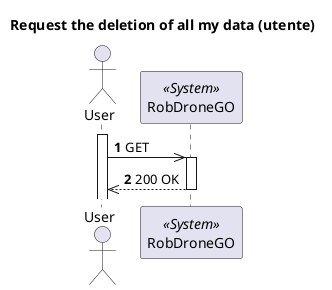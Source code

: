 @startuml
'https://plantuml.com/sequence-diagram

autonumber
skinparam packageStyle rect

title Request the deletion of all my data (utente)

actor "User" as NU
participant "RobDroneGO" as Sys <<System>>

activate NU
NU->> Sys : GET

activate Sys
NU <<-- Sys : 200 OK
deactivate Sys



@enduml
